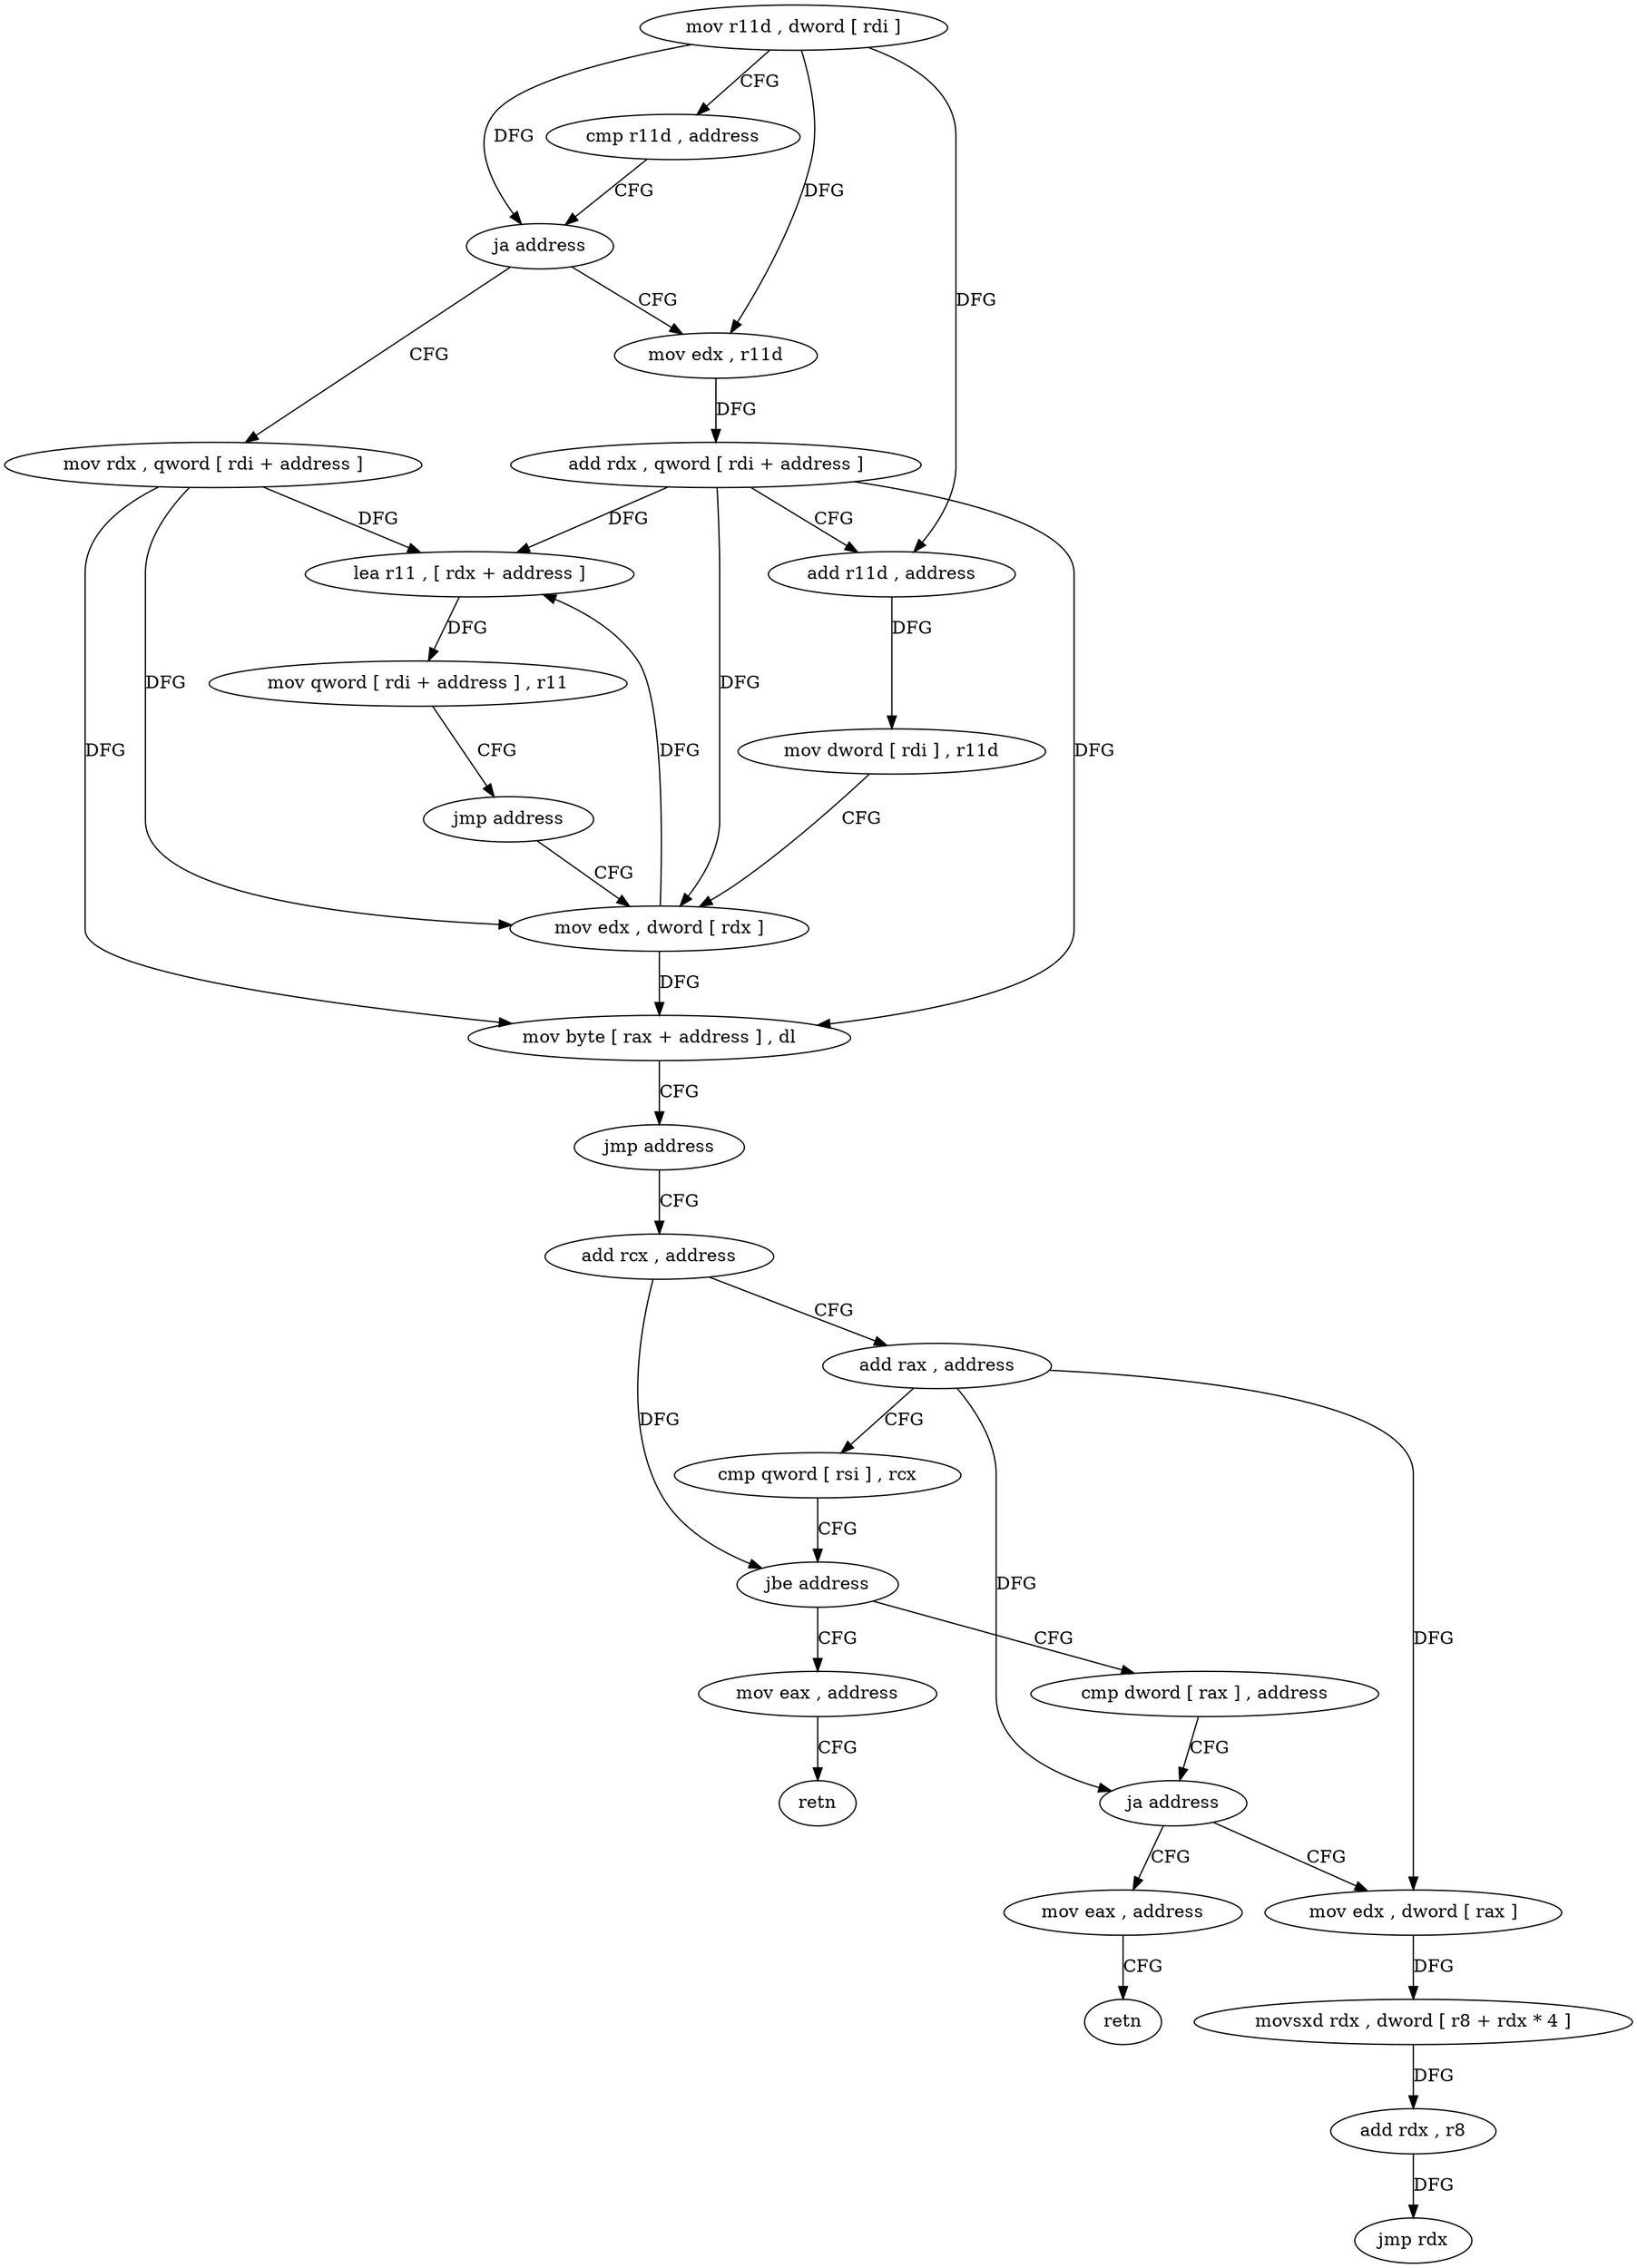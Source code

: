 digraph "func" {
"287957" [label = "mov r11d , dword [ rdi ]" ]
"287960" [label = "cmp r11d , address" ]
"287964" [label = "ja address" ]
"287987" [label = "mov rdx , qword [ rdi + address ]" ]
"287966" [label = "mov edx , r11d" ]
"287991" [label = "lea r11 , [ rdx + address ]" ]
"287995" [label = "mov qword [ rdi + address ] , r11" ]
"287999" [label = "jmp address" ]
"287980" [label = "mov edx , dword [ rdx ]" ]
"287969" [label = "add rdx , qword [ rdi + address ]" ]
"287973" [label = "add r11d , address" ]
"287977" [label = "mov dword [ rdi ] , r11d" ]
"287982" [label = "mov byte [ rax + address ] , dl" ]
"287985" [label = "jmp address" ]
"287906" [label = "add rcx , address" ]
"287910" [label = "add rax , address" ]
"287914" [label = "cmp qword [ rsi ] , rcx" ]
"287917" [label = "jbe address" ]
"288970" [label = "mov eax , address" ]
"287923" [label = "cmp dword [ rax ] , address" ]
"288975" [label = "retn" ]
"287926" [label = "ja address" ]
"288982" [label = "mov eax , address" ]
"287932" [label = "mov edx , dword [ rax ]" ]
"288987" [label = "retn" ]
"287934" [label = "movsxd rdx , dword [ r8 + rdx * 4 ]" ]
"287938" [label = "add rdx , r8" ]
"287941" [label = "jmp rdx" ]
"287957" -> "287960" [ label = "CFG" ]
"287957" -> "287964" [ label = "DFG" ]
"287957" -> "287966" [ label = "DFG" ]
"287957" -> "287973" [ label = "DFG" ]
"287960" -> "287964" [ label = "CFG" ]
"287964" -> "287987" [ label = "CFG" ]
"287964" -> "287966" [ label = "CFG" ]
"287987" -> "287991" [ label = "DFG" ]
"287987" -> "287980" [ label = "DFG" ]
"287987" -> "287982" [ label = "DFG" ]
"287966" -> "287969" [ label = "DFG" ]
"287991" -> "287995" [ label = "DFG" ]
"287995" -> "287999" [ label = "CFG" ]
"287999" -> "287980" [ label = "CFG" ]
"287980" -> "287982" [ label = "DFG" ]
"287980" -> "287991" [ label = "DFG" ]
"287969" -> "287973" [ label = "CFG" ]
"287969" -> "287991" [ label = "DFG" ]
"287969" -> "287980" [ label = "DFG" ]
"287969" -> "287982" [ label = "DFG" ]
"287973" -> "287977" [ label = "DFG" ]
"287977" -> "287980" [ label = "CFG" ]
"287982" -> "287985" [ label = "CFG" ]
"287985" -> "287906" [ label = "CFG" ]
"287906" -> "287910" [ label = "CFG" ]
"287906" -> "287917" [ label = "DFG" ]
"287910" -> "287914" [ label = "CFG" ]
"287910" -> "287926" [ label = "DFG" ]
"287910" -> "287932" [ label = "DFG" ]
"287914" -> "287917" [ label = "CFG" ]
"287917" -> "288970" [ label = "CFG" ]
"287917" -> "287923" [ label = "CFG" ]
"288970" -> "288975" [ label = "CFG" ]
"287923" -> "287926" [ label = "CFG" ]
"287926" -> "288982" [ label = "CFG" ]
"287926" -> "287932" [ label = "CFG" ]
"288982" -> "288987" [ label = "CFG" ]
"287932" -> "287934" [ label = "DFG" ]
"287934" -> "287938" [ label = "DFG" ]
"287938" -> "287941" [ label = "DFG" ]
}
